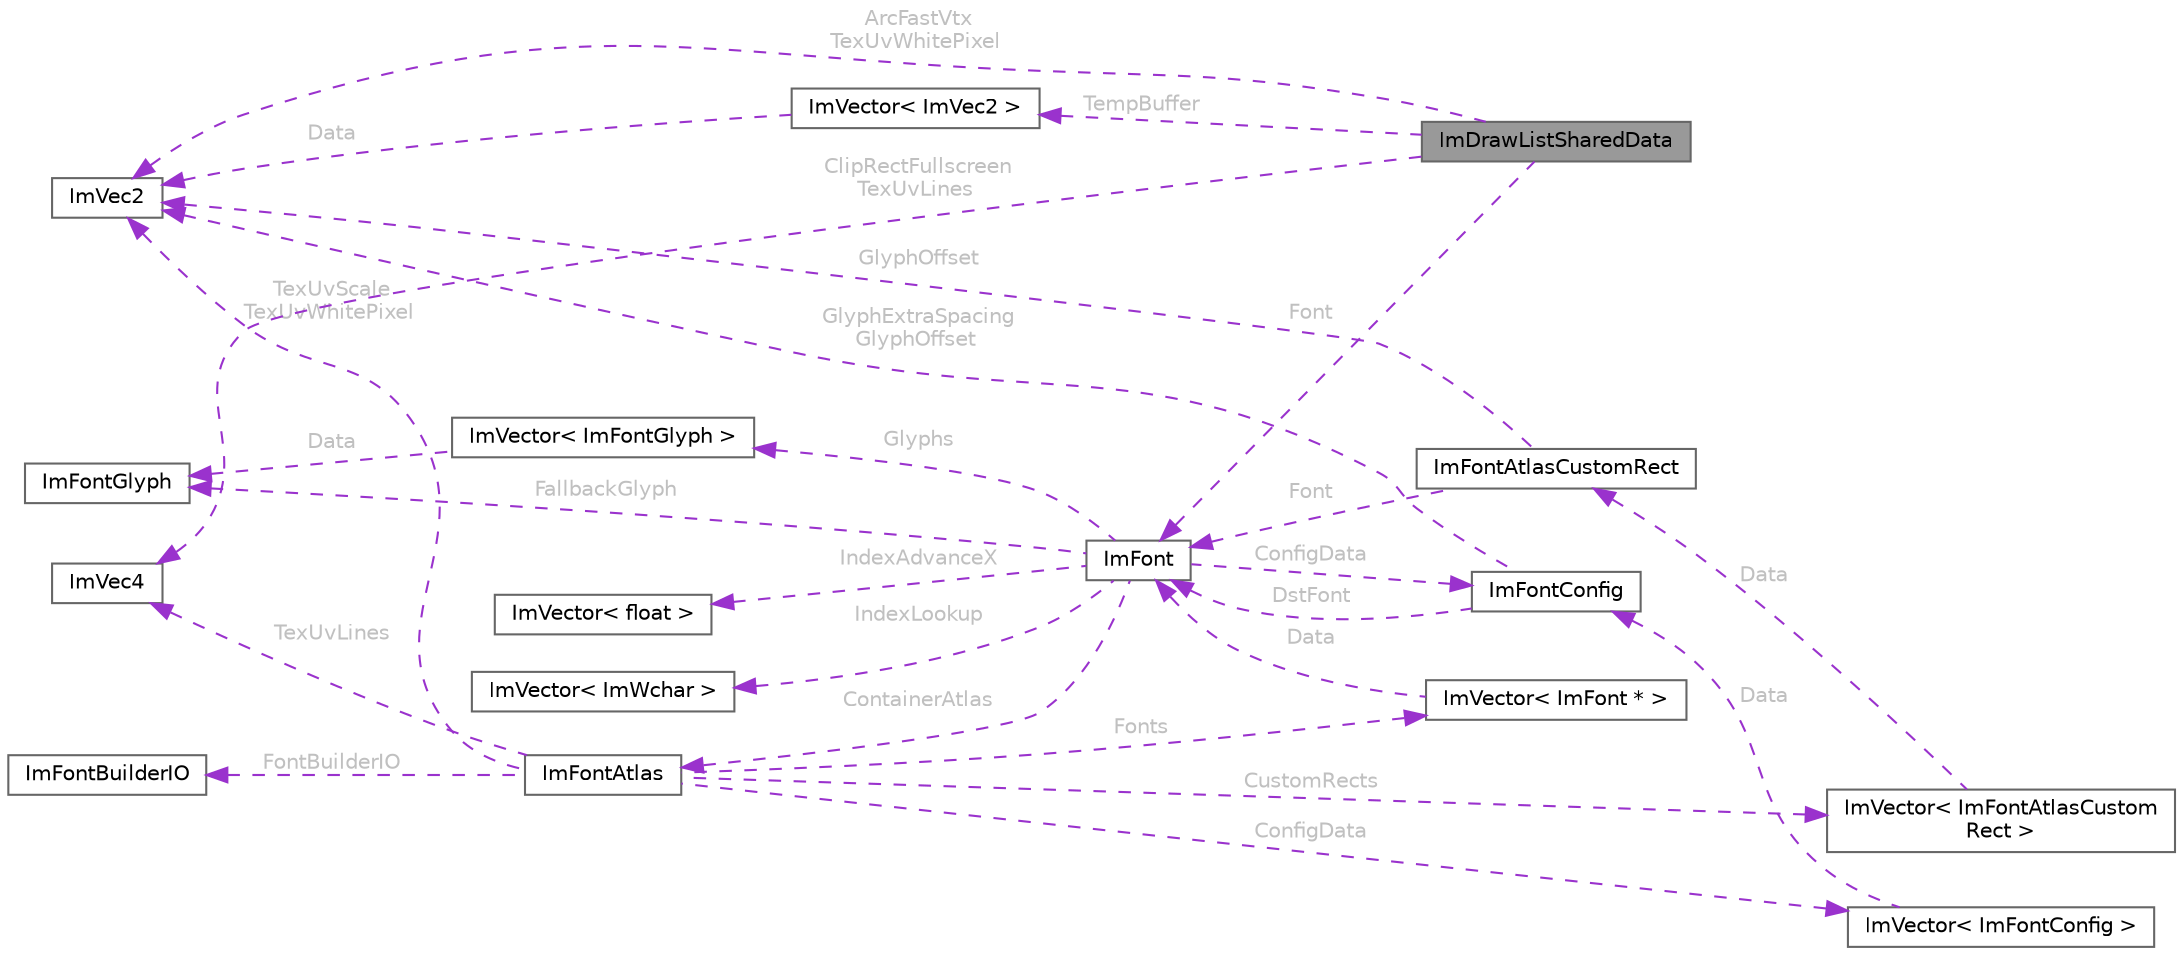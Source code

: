 digraph "ImDrawListSharedData"
{
 // LATEX_PDF_SIZE
  bgcolor="transparent";
  edge [fontname=Helvetica,fontsize=10,labelfontname=Helvetica,labelfontsize=10];
  node [fontname=Helvetica,fontsize=10,shape=box,height=0.2,width=0.4];
  rankdir="LR";
  Node1 [id="Node000001",label="ImDrawListSharedData",height=0.2,width=0.4,color="gray40", fillcolor="grey60", style="filled", fontcolor="black",tooltip=" "];
  Node2 -> Node1 [id="edge1_Node000001_Node000002",dir="back",color="darkorchid3",style="dashed",tooltip=" ",label=" ArcFastVtx\nTexUvWhitePixel",fontcolor="grey" ];
  Node2 [id="Node000002",label="ImVec2",height=0.2,width=0.4,color="gray40", fillcolor="white", style="filled",URL="$struct_im_vec2.html",tooltip=" "];
  Node3 -> Node1 [id="edge2_Node000001_Node000003",dir="back",color="darkorchid3",style="dashed",tooltip=" ",label=" Font",fontcolor="grey" ];
  Node3 [id="Node000003",label="ImFont",height=0.2,width=0.4,color="gray40", fillcolor="white", style="filled",URL="$struct_im_font.html",tooltip=" "];
  Node4 -> Node3 [id="edge3_Node000003_Node000004",dir="back",color="darkorchid3",style="dashed",tooltip=" ",label=" IndexAdvanceX",fontcolor="grey" ];
  Node4 [id="Node000004",label="ImVector\< float \>",height=0.2,width=0.4,color="gray40", fillcolor="white", style="filled",URL="$struct_im_vector.html",tooltip=" "];
  Node5 -> Node3 [id="edge4_Node000003_Node000005",dir="back",color="darkorchid3",style="dashed",tooltip=" ",label=" IndexLookup",fontcolor="grey" ];
  Node5 [id="Node000005",label="ImVector\< ImWchar \>",height=0.2,width=0.4,color="gray40", fillcolor="white", style="filled",URL="$struct_im_vector.html",tooltip=" "];
  Node6 -> Node3 [id="edge5_Node000003_Node000006",dir="back",color="darkorchid3",style="dashed",tooltip=" ",label=" Glyphs",fontcolor="grey" ];
  Node6 [id="Node000006",label="ImVector\< ImFontGlyph \>",height=0.2,width=0.4,color="gray40", fillcolor="white", style="filled",URL="$struct_im_vector.html",tooltip=" "];
  Node7 -> Node6 [id="edge6_Node000006_Node000007",dir="back",color="darkorchid3",style="dashed",tooltip=" ",label=" Data",fontcolor="grey" ];
  Node7 [id="Node000007",label="ImFontGlyph",height=0.2,width=0.4,color="gray40", fillcolor="white", style="filled",URL="$struct_im_font_glyph.html",tooltip=" "];
  Node7 -> Node3 [id="edge7_Node000003_Node000007",dir="back",color="darkorchid3",style="dashed",tooltip=" ",label=" FallbackGlyph",fontcolor="grey" ];
  Node8 -> Node3 [id="edge8_Node000003_Node000008",dir="back",color="darkorchid3",style="dashed",tooltip=" ",label=" ContainerAtlas",fontcolor="grey" ];
  Node8 [id="Node000008",label="ImFontAtlas",height=0.2,width=0.4,color="gray40", fillcolor="white", style="filled",URL="$struct_im_font_atlas.html",tooltip=" "];
  Node2 -> Node8 [id="edge9_Node000008_Node000002",dir="back",color="darkorchid3",style="dashed",tooltip=" ",label=" TexUvScale\nTexUvWhitePixel",fontcolor="grey" ];
  Node9 -> Node8 [id="edge10_Node000008_Node000009",dir="back",color="darkorchid3",style="dashed",tooltip=" ",label=" Fonts",fontcolor="grey" ];
  Node9 [id="Node000009",label="ImVector\< ImFont * \>",height=0.2,width=0.4,color="gray40", fillcolor="white", style="filled",URL="$struct_im_vector.html",tooltip=" "];
  Node3 -> Node9 [id="edge11_Node000009_Node000003",dir="back",color="darkorchid3",style="dashed",tooltip=" ",label=" Data",fontcolor="grey" ];
  Node10 -> Node8 [id="edge12_Node000008_Node000010",dir="back",color="darkorchid3",style="dashed",tooltip=" ",label=" CustomRects",fontcolor="grey" ];
  Node10 [id="Node000010",label="ImVector\< ImFontAtlasCustom\lRect \>",height=0.2,width=0.4,color="gray40", fillcolor="white", style="filled",URL="$struct_im_vector.html",tooltip=" "];
  Node11 -> Node10 [id="edge13_Node000010_Node000011",dir="back",color="darkorchid3",style="dashed",tooltip=" ",label=" Data",fontcolor="grey" ];
  Node11 [id="Node000011",label="ImFontAtlasCustomRect",height=0.2,width=0.4,color="gray40", fillcolor="white", style="filled",URL="$struct_im_font_atlas_custom_rect.html",tooltip=" "];
  Node2 -> Node11 [id="edge14_Node000011_Node000002",dir="back",color="darkorchid3",style="dashed",tooltip=" ",label=" GlyphOffset",fontcolor="grey" ];
  Node3 -> Node11 [id="edge15_Node000011_Node000003",dir="back",color="darkorchid3",style="dashed",tooltip=" ",label=" Font",fontcolor="grey" ];
  Node12 -> Node8 [id="edge16_Node000008_Node000012",dir="back",color="darkorchid3",style="dashed",tooltip=" ",label=" ConfigData",fontcolor="grey" ];
  Node12 [id="Node000012",label="ImVector\< ImFontConfig \>",height=0.2,width=0.4,color="gray40", fillcolor="white", style="filled",URL="$struct_im_vector.html",tooltip=" "];
  Node13 -> Node12 [id="edge17_Node000012_Node000013",dir="back",color="darkorchid3",style="dashed",tooltip=" ",label=" Data",fontcolor="grey" ];
  Node13 [id="Node000013",label="ImFontConfig",height=0.2,width=0.4,color="gray40", fillcolor="white", style="filled",URL="$struct_im_font_config.html",tooltip=" "];
  Node2 -> Node13 [id="edge18_Node000013_Node000002",dir="back",color="darkorchid3",style="dashed",tooltip=" ",label=" GlyphExtraSpacing\nGlyphOffset",fontcolor="grey" ];
  Node3 -> Node13 [id="edge19_Node000013_Node000003",dir="back",color="darkorchid3",style="dashed",tooltip=" ",label=" DstFont",fontcolor="grey" ];
  Node14 -> Node8 [id="edge20_Node000008_Node000014",dir="back",color="darkorchid3",style="dashed",tooltip=" ",label=" TexUvLines",fontcolor="grey" ];
  Node14 [id="Node000014",label="ImVec4",height=0.2,width=0.4,color="gray40", fillcolor="white", style="filled",URL="$struct_im_vec4.html",tooltip=" "];
  Node15 -> Node8 [id="edge21_Node000008_Node000015",dir="back",color="darkorchid3",style="dashed",tooltip=" ",label=" FontBuilderIO",fontcolor="grey" ];
  Node15 [id="Node000015",label="ImFontBuilderIO",height=0.2,width=0.4,color="gray40", fillcolor="white", style="filled",URL="$struct_im_font_builder_i_o.html",tooltip=" "];
  Node13 -> Node3 [id="edge22_Node000003_Node000013",dir="back",color="darkorchid3",style="dashed",tooltip=" ",label=" ConfigData",fontcolor="grey" ];
  Node14 -> Node1 [id="edge23_Node000001_Node000014",dir="back",color="darkorchid3",style="dashed",tooltip=" ",label=" ClipRectFullscreen\nTexUvLines",fontcolor="grey" ];
  Node16 -> Node1 [id="edge24_Node000001_Node000016",dir="back",color="darkorchid3",style="dashed",tooltip=" ",label=" TempBuffer",fontcolor="grey" ];
  Node16 [id="Node000016",label="ImVector\< ImVec2 \>",height=0.2,width=0.4,color="gray40", fillcolor="white", style="filled",URL="$struct_im_vector.html",tooltip=" "];
  Node2 -> Node16 [id="edge25_Node000016_Node000002",dir="back",color="darkorchid3",style="dashed",tooltip=" ",label=" Data",fontcolor="grey" ];
}
